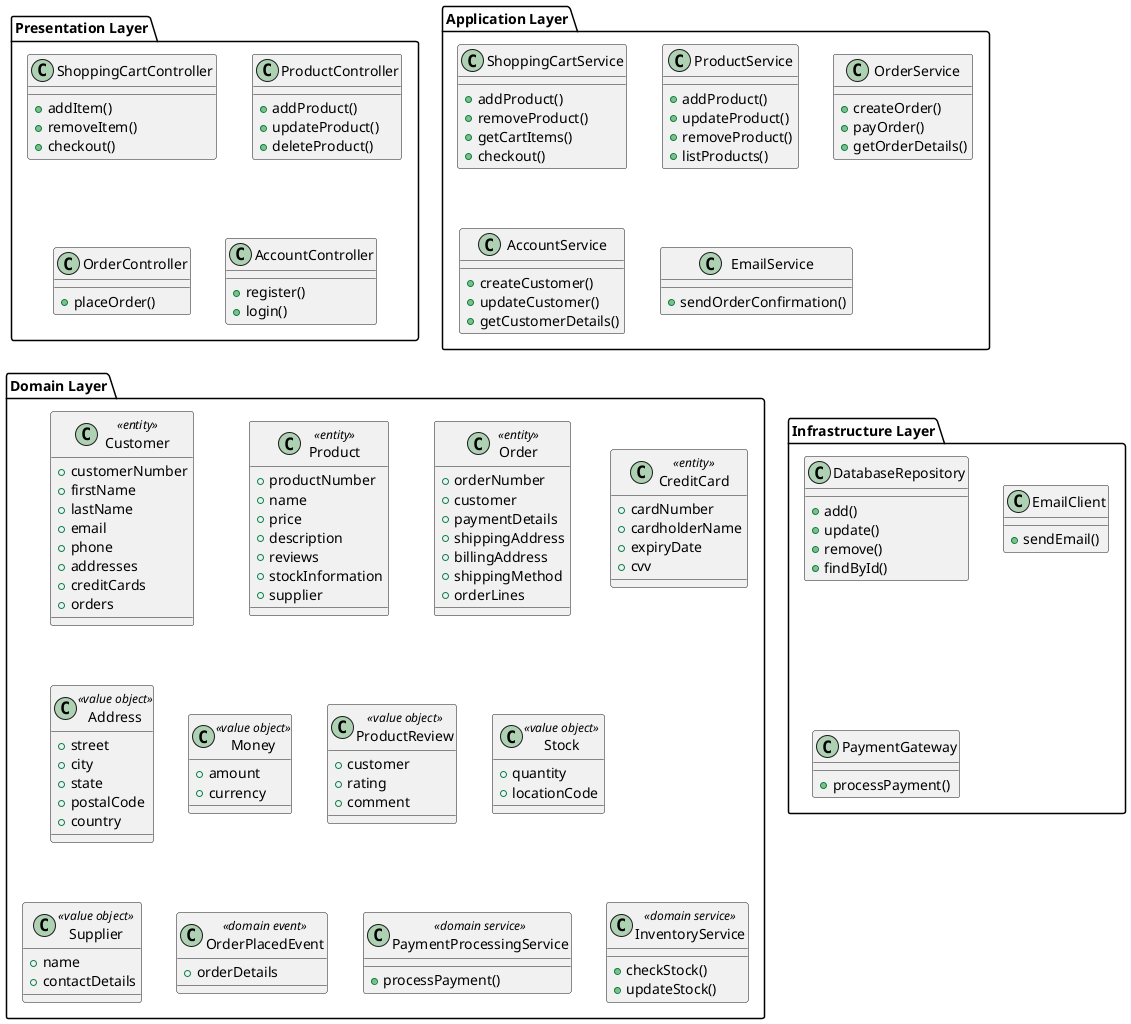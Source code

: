 @startuml

package "Presentation Layer" {
  class ShoppingCartController {
    + addItem()
    + removeItem()
    + checkout()
  }
  class ProductController {
    + addProduct()
    + updateProduct()
    + deleteProduct()
  }
  class OrderController {
    + placeOrder()
  }
  class AccountController {
    + register()
    + login()
  }
}

package "Application Layer" {
  class ShoppingCartService {
    + addProduct()
    + removeProduct()
    + getCartItems()
    + checkout()
  }
  class ProductService {
    + addProduct()
    + updateProduct()
    + removeProduct()
    + listProducts()
  }
  class OrderService {
    + createOrder()
    + payOrder()
    + getOrderDetails()
  }
  class AccountService {
    + createCustomer()
    + updateCustomer()
    + getCustomerDetails()
  }
  class EmailService {
    + sendOrderConfirmation()
  }
}

package "Domain Layer" {
  class Customer <<entity>> {
    + customerNumber
    + firstName
    + lastName
    + email
    + phone
    + addresses
    + creditCards
    + orders
  }
  class Product <<entity>> {
    + productNumber
    + name
    + price
    + description
    + reviews
    + stockInformation
    + supplier
  }
  class Order <<entity>> {
    + orderNumber
    + customer
    + paymentDetails
    + shippingAddress
    + billingAddress
    + shippingMethod
    + orderLines
  }
  class CreditCard <<entity>> {
    + cardNumber
    + cardholderName
    + expiryDate
    + cvv
  }
  class Address <<value object>> {
    + street
    + city
    + state
    + postalCode
    + country
  }
  class Money <<value object>> {
    + amount
    + currency
  }
  class ProductReview <<value object>> {
    + customer
    + rating
    + comment
  }
  class Stock <<value object>> {
    + quantity
    + locationCode
  }
  class Supplier <<value object>> {
    + name
    + contactDetails
  }
  class OrderPlacedEvent <<domain event>> {
    + orderDetails
  }
  class PaymentProcessingService <<domain service>> {
    + processPayment()
  }
  class InventoryService <<domain service>> {
    + checkStock()
    + updateStock()
  }
}

package "Infrastructure Layer" {
  class DatabaseRepository {
    + add()
    + update()
    + remove()
    + findById()
  }
  class EmailClient {
    + sendEmail()
  }
  class PaymentGateway {
    + processPayment()
  }
}

@enduml
